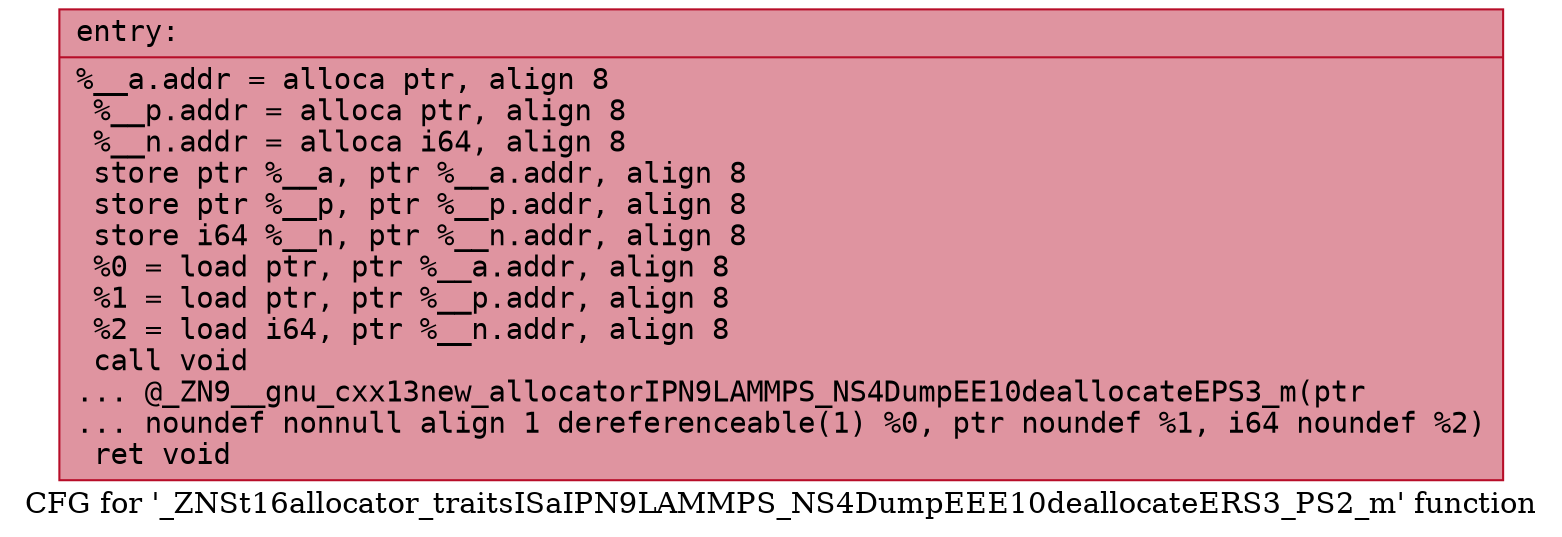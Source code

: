 digraph "CFG for '_ZNSt16allocator_traitsISaIPN9LAMMPS_NS4DumpEEE10deallocateERS3_PS2_m' function" {
	label="CFG for '_ZNSt16allocator_traitsISaIPN9LAMMPS_NS4DumpEEE10deallocateERS3_PS2_m' function";

	Node0x559d9a31e8c0 [shape=record,color="#b70d28ff", style=filled, fillcolor="#b70d2870" fontname="Courier",label="{entry:\l|  %__a.addr = alloca ptr, align 8\l  %__p.addr = alloca ptr, align 8\l  %__n.addr = alloca i64, align 8\l  store ptr %__a, ptr %__a.addr, align 8\l  store ptr %__p, ptr %__p.addr, align 8\l  store i64 %__n, ptr %__n.addr, align 8\l  %0 = load ptr, ptr %__a.addr, align 8\l  %1 = load ptr, ptr %__p.addr, align 8\l  %2 = load i64, ptr %__n.addr, align 8\l  call void\l... @_ZN9__gnu_cxx13new_allocatorIPN9LAMMPS_NS4DumpEE10deallocateEPS3_m(ptr\l... noundef nonnull align 1 dereferenceable(1) %0, ptr noundef %1, i64 noundef %2)\l  ret void\l}"];
}
